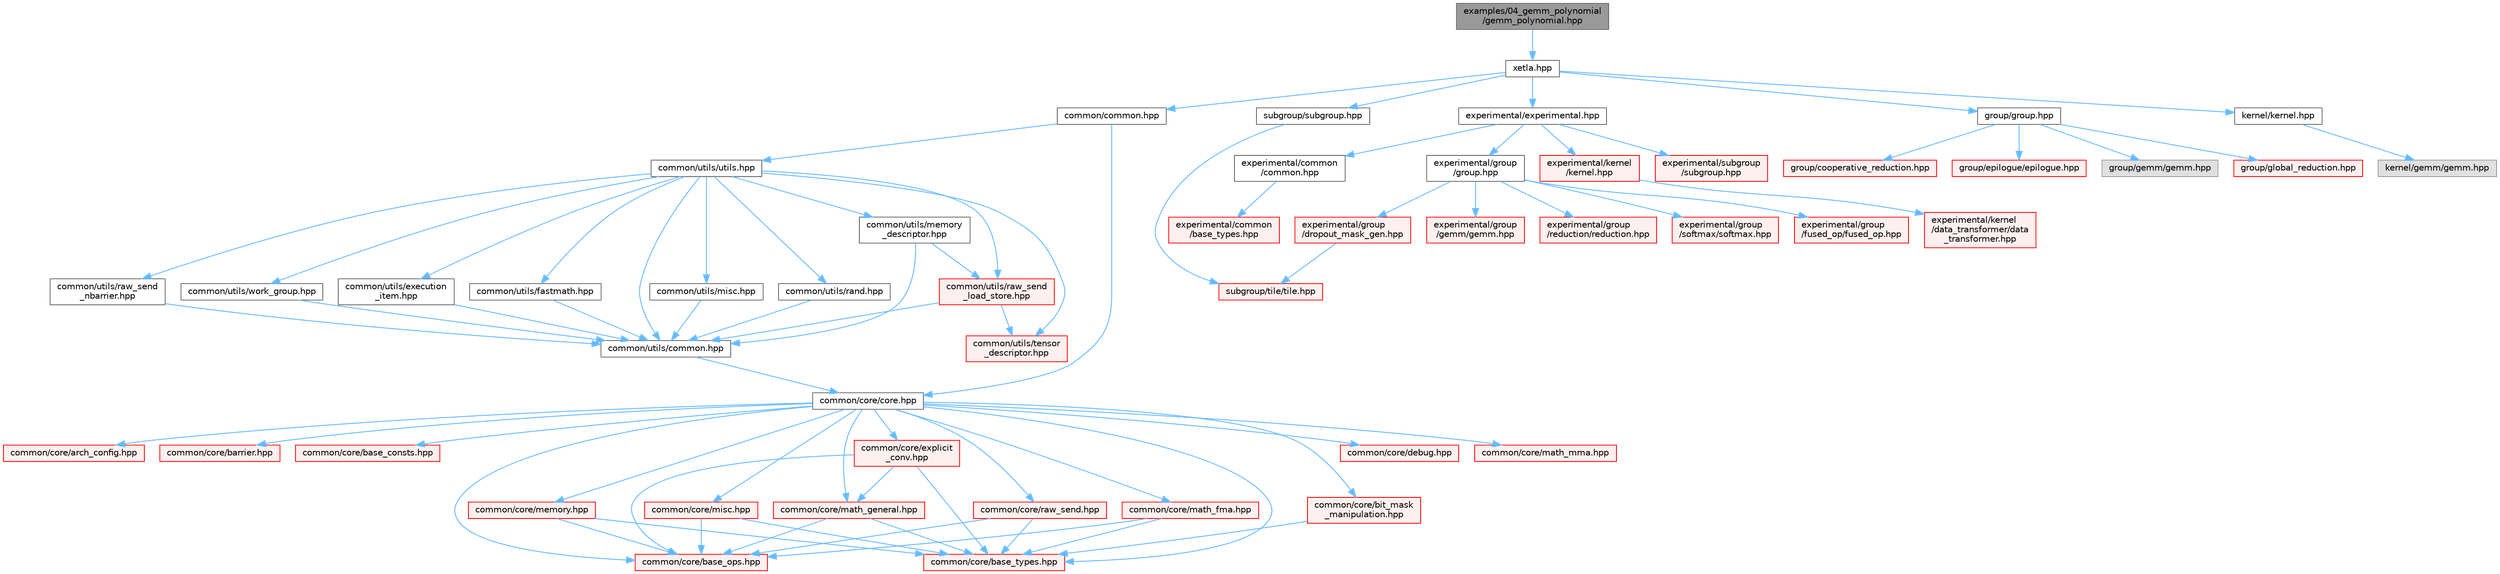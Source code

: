 digraph "examples/04_gemm_polynomial/gemm_polynomial.hpp"
{
 // LATEX_PDF_SIZE
  bgcolor="transparent";
  edge [fontname=Helvetica,fontsize=10,labelfontname=Helvetica,labelfontsize=10];
  node [fontname=Helvetica,fontsize=10,shape=box,height=0.2,width=0.4];
  Node1 [id="Node000001",label="examples/04_gemm_polynomial\l/gemm_polynomial.hpp",height=0.2,width=0.4,color="gray40", fillcolor="grey60", style="filled", fontcolor="black",tooltip=" "];
  Node1 -> Node2 [id="edge1_Node000001_Node000002",color="steelblue1",style="solid",tooltip=" "];
  Node2 [id="Node000002",label="xetla.hpp",height=0.2,width=0.4,color="grey40", fillcolor="white", style="filled",URL="$xetla_8hpp.html",tooltip="C++ API."];
  Node2 -> Node3 [id="edge2_Node000002_Node000003",color="steelblue1",style="solid",tooltip=" "];
  Node3 [id="Node000003",label="common/common.hpp",height=0.2,width=0.4,color="grey40", fillcolor="white", style="filled",URL="$common_2common_8hpp.html",tooltip="C++ API."];
  Node3 -> Node4 [id="edge3_Node000003_Node000004",color="steelblue1",style="solid",tooltip=" "];
  Node4 [id="Node000004",label="common/core/core.hpp",height=0.2,width=0.4,color="grey40", fillcolor="white", style="filled",URL="$core_8hpp.html",tooltip="C++ API."];
  Node4 -> Node5 [id="edge4_Node000004_Node000005",color="steelblue1",style="solid",tooltip=" "];
  Node5 [id="Node000005",label="common/core/arch_config.hpp",height=0.2,width=0.4,color="red", fillcolor="#FFF0F0", style="filled",URL="$arch__config_8hpp.html",tooltip="C++ API."];
  Node4 -> Node9 [id="edge5_Node000004_Node000009",color="steelblue1",style="solid",tooltip=" "];
  Node9 [id="Node000009",label="common/core/barrier.hpp",height=0.2,width=0.4,color="red", fillcolor="#FFF0F0", style="filled",URL="$barrier_8hpp.html",tooltip="C++ API."];
  Node4 -> Node10 [id="edge6_Node000004_Node000010",color="steelblue1",style="solid",tooltip=" "];
  Node10 [id="Node000010",label="common/core/base_consts.hpp",height=0.2,width=0.4,color="red", fillcolor="#FFF0F0", style="filled",URL="$base__consts_8hpp.html",tooltip="C++ API."];
  Node4 -> Node11 [id="edge7_Node000004_Node000011",color="steelblue1",style="solid",tooltip=" "];
  Node11 [id="Node000011",label="common/core/base_ops.hpp",height=0.2,width=0.4,color="red", fillcolor="#FFF0F0", style="filled",URL="$base__ops_8hpp.html",tooltip="C++ API."];
  Node4 -> Node12 [id="edge8_Node000004_Node000012",color="steelblue1",style="solid",tooltip=" "];
  Node12 [id="Node000012",label="common/core/base_types.hpp",height=0.2,width=0.4,color="red", fillcolor="#FFF0F0", style="filled",URL="$common_2core_2base__types_8hpp.html",tooltip="C++ API."];
  Node4 -> Node13 [id="edge9_Node000004_Node000013",color="steelblue1",style="solid",tooltip=" "];
  Node13 [id="Node000013",label="common/core/bit_mask\l_manipulation.hpp",height=0.2,width=0.4,color="red", fillcolor="#FFF0F0", style="filled",URL="$bit__mask__manipulation_8hpp.html",tooltip="C++ API."];
  Node13 -> Node12 [id="edge10_Node000013_Node000012",color="steelblue1",style="solid",tooltip=" "];
  Node4 -> Node14 [id="edge11_Node000004_Node000014",color="steelblue1",style="solid",tooltip=" "];
  Node14 [id="Node000014",label="common/core/debug.hpp",height=0.2,width=0.4,color="red", fillcolor="#FFF0F0", style="filled",URL="$debug_8hpp.html",tooltip=" "];
  Node4 -> Node15 [id="edge12_Node000004_Node000015",color="steelblue1",style="solid",tooltip=" "];
  Node15 [id="Node000015",label="common/core/explicit\l_conv.hpp",height=0.2,width=0.4,color="red", fillcolor="#FFF0F0", style="filled",URL="$explicit__conv_8hpp.html",tooltip="C++ API."];
  Node15 -> Node11 [id="edge13_Node000015_Node000011",color="steelblue1",style="solid",tooltip=" "];
  Node15 -> Node12 [id="edge14_Node000015_Node000012",color="steelblue1",style="solid",tooltip=" "];
  Node15 -> Node16 [id="edge15_Node000015_Node000016",color="steelblue1",style="solid",tooltip=" "];
  Node16 [id="Node000016",label="common/core/math_general.hpp",height=0.2,width=0.4,color="red", fillcolor="#FFF0F0", style="filled",URL="$math__general_8hpp.html",tooltip="C++ API."];
  Node16 -> Node11 [id="edge16_Node000016_Node000011",color="steelblue1",style="solid",tooltip=" "];
  Node16 -> Node12 [id="edge17_Node000016_Node000012",color="steelblue1",style="solid",tooltip=" "];
  Node4 -> Node17 [id="edge18_Node000004_Node000017",color="steelblue1",style="solid",tooltip=" "];
  Node17 [id="Node000017",label="common/core/math_fma.hpp",height=0.2,width=0.4,color="red", fillcolor="#FFF0F0", style="filled",URL="$math__fma_8hpp.html",tooltip="C++ API."];
  Node17 -> Node11 [id="edge19_Node000017_Node000011",color="steelblue1",style="solid",tooltip=" "];
  Node17 -> Node12 [id="edge20_Node000017_Node000012",color="steelblue1",style="solid",tooltip=" "];
  Node4 -> Node16 [id="edge21_Node000004_Node000016",color="steelblue1",style="solid",tooltip=" "];
  Node4 -> Node18 [id="edge22_Node000004_Node000018",color="steelblue1",style="solid",tooltip=" "];
  Node18 [id="Node000018",label="common/core/math_mma.hpp",height=0.2,width=0.4,color="red", fillcolor="#FFF0F0", style="filled",URL="$math__mma_8hpp.html",tooltip="C++ API."];
  Node4 -> Node19 [id="edge23_Node000004_Node000019",color="steelblue1",style="solid",tooltip=" "];
  Node19 [id="Node000019",label="common/core/memory.hpp",height=0.2,width=0.4,color="red", fillcolor="#FFF0F0", style="filled",URL="$memory_8hpp.html",tooltip="C++ API."];
  Node19 -> Node11 [id="edge24_Node000019_Node000011",color="steelblue1",style="solid",tooltip=" "];
  Node19 -> Node12 [id="edge25_Node000019_Node000012",color="steelblue1",style="solid",tooltip=" "];
  Node4 -> Node22 [id="edge26_Node000004_Node000022",color="steelblue1",style="solid",tooltip=" "];
  Node22 [id="Node000022",label="common/core/misc.hpp",height=0.2,width=0.4,color="red", fillcolor="#FFF0F0", style="filled",URL="$core_2misc_8hpp.html",tooltip="C++ API."];
  Node22 -> Node11 [id="edge27_Node000022_Node000011",color="steelblue1",style="solid",tooltip=" "];
  Node22 -> Node12 [id="edge28_Node000022_Node000012",color="steelblue1",style="solid",tooltip=" "];
  Node4 -> Node23 [id="edge29_Node000004_Node000023",color="steelblue1",style="solid",tooltip=" "];
  Node23 [id="Node000023",label="common/core/raw_send.hpp",height=0.2,width=0.4,color="red", fillcolor="#FFF0F0", style="filled",URL="$raw__send_8hpp.html",tooltip="C++ API."];
  Node23 -> Node11 [id="edge30_Node000023_Node000011",color="steelblue1",style="solid",tooltip=" "];
  Node23 -> Node12 [id="edge31_Node000023_Node000012",color="steelblue1",style="solid",tooltip=" "];
  Node3 -> Node24 [id="edge32_Node000003_Node000024",color="steelblue1",style="solid",tooltip=" "];
  Node24 [id="Node000024",label="common/utils/utils.hpp",height=0.2,width=0.4,color="grey40", fillcolor="white", style="filled",URL="$utils_8hpp.html",tooltip=" "];
  Node24 -> Node25 [id="edge33_Node000024_Node000025",color="steelblue1",style="solid",tooltip=" "];
  Node25 [id="Node000025",label="common/utils/common.hpp",height=0.2,width=0.4,color="grey40", fillcolor="white", style="filled",URL="$common_2utils_2common_8hpp.html",tooltip="C++ API."];
  Node25 -> Node4 [id="edge34_Node000025_Node000004",color="steelblue1",style="solid",tooltip=" "];
  Node24 -> Node26 [id="edge35_Node000024_Node000026",color="steelblue1",style="solid",tooltip=" "];
  Node26 [id="Node000026",label="common/utils/execution\l_item.hpp",height=0.2,width=0.4,color="grey40", fillcolor="white", style="filled",URL="$execution__item_8hpp.html",tooltip="C++ API."];
  Node26 -> Node25 [id="edge36_Node000026_Node000025",color="steelblue1",style="solid",tooltip=" "];
  Node24 -> Node27 [id="edge37_Node000024_Node000027",color="steelblue1",style="solid",tooltip=" "];
  Node27 [id="Node000027",label="common/utils/fastmath.hpp",height=0.2,width=0.4,color="grey40", fillcolor="white", style="filled",URL="$fastmath_8hpp.html",tooltip="C++ API."];
  Node27 -> Node25 [id="edge38_Node000027_Node000025",color="steelblue1",style="solid",tooltip=" "];
  Node24 -> Node28 [id="edge39_Node000024_Node000028",color="steelblue1",style="solid",tooltip=" "];
  Node28 [id="Node000028",label="common/utils/memory\l_descriptor.hpp",height=0.2,width=0.4,color="grey40", fillcolor="white", style="filled",URL="$memory__descriptor_8hpp.html",tooltip="C++ API."];
  Node28 -> Node25 [id="edge40_Node000028_Node000025",color="steelblue1",style="solid",tooltip=" "];
  Node28 -> Node29 [id="edge41_Node000028_Node000029",color="steelblue1",style="solid",tooltip=" "];
  Node29 [id="Node000029",label="common/utils/raw_send\l_load_store.hpp",height=0.2,width=0.4,color="red", fillcolor="#FFF0F0", style="filled",URL="$raw__send__load__store_8hpp.html",tooltip="C++ API."];
  Node29 -> Node25 [id="edge42_Node000029_Node000025",color="steelblue1",style="solid",tooltip=" "];
  Node29 -> Node21 [id="edge43_Node000029_Node000021",color="steelblue1",style="solid",tooltip=" "];
  Node21 [id="Node000021",label="common/utils/tensor\l_descriptor.hpp",height=0.2,width=0.4,color="red", fillcolor="#FFF0F0", style="filled",URL="$tensor__descriptor_8hpp.html",tooltip="C++ API."];
  Node24 -> Node30 [id="edge44_Node000024_Node000030",color="steelblue1",style="solid",tooltip=" "];
  Node30 [id="Node000030",label="common/utils/misc.hpp",height=0.2,width=0.4,color="grey40", fillcolor="white", style="filled",URL="$utils_2misc_8hpp.html",tooltip="C++ API."];
  Node30 -> Node25 [id="edge45_Node000030_Node000025",color="steelblue1",style="solid",tooltip=" "];
  Node24 -> Node31 [id="edge46_Node000024_Node000031",color="steelblue1",style="solid",tooltip=" "];
  Node31 [id="Node000031",label="common/utils/rand.hpp",height=0.2,width=0.4,color="grey40", fillcolor="white", style="filled",URL="$rand_8hpp.html",tooltip="C++ API."];
  Node31 -> Node25 [id="edge47_Node000031_Node000025",color="steelblue1",style="solid",tooltip=" "];
  Node24 -> Node29 [id="edge48_Node000024_Node000029",color="steelblue1",style="solid",tooltip=" "];
  Node24 -> Node32 [id="edge49_Node000024_Node000032",color="steelblue1",style="solid",tooltip=" "];
  Node32 [id="Node000032",label="common/utils/raw_send\l_nbarrier.hpp",height=0.2,width=0.4,color="grey40", fillcolor="white", style="filled",URL="$raw__send__nbarrier_8hpp.html",tooltip="C++ API."];
  Node32 -> Node25 [id="edge50_Node000032_Node000025",color="steelblue1",style="solid",tooltip=" "];
  Node24 -> Node21 [id="edge51_Node000024_Node000021",color="steelblue1",style="solid",tooltip=" "];
  Node24 -> Node33 [id="edge52_Node000024_Node000033",color="steelblue1",style="solid",tooltip=" "];
  Node33 [id="Node000033",label="common/utils/work_group.hpp",height=0.2,width=0.4,color="grey40", fillcolor="white", style="filled",URL="$work__group_8hpp.html",tooltip="C++ API."];
  Node33 -> Node25 [id="edge53_Node000033_Node000025",color="steelblue1",style="solid",tooltip=" "];
  Node2 -> Node34 [id="edge54_Node000002_Node000034",color="steelblue1",style="solid",tooltip=" "];
  Node34 [id="Node000034",label="experimental/experimental.hpp",height=0.2,width=0.4,color="grey40", fillcolor="white", style="filled",URL="$experimental_8hpp.html",tooltip="C++ API."];
  Node34 -> Node35 [id="edge55_Node000034_Node000035",color="steelblue1",style="solid",tooltip=" "];
  Node35 [id="Node000035",label="experimental/common\l/common.hpp",height=0.2,width=0.4,color="grey40", fillcolor="white", style="filled",URL="$experimental_2common_2common_8hpp.html",tooltip="C++ API."];
  Node35 -> Node36 [id="edge56_Node000035_Node000036",color="steelblue1",style="solid",tooltip=" "];
  Node36 [id="Node000036",label="experimental/common\l/base_types.hpp",height=0.2,width=0.4,color="red", fillcolor="#FFF0F0", style="filled",URL="$experimental_2common_2base__types_8hpp.html",tooltip="C++ API."];
  Node34 -> Node38 [id="edge57_Node000034_Node000038",color="steelblue1",style="solid",tooltip=" "];
  Node38 [id="Node000038",label="experimental/group\l/group.hpp",height=0.2,width=0.4,color="grey40", fillcolor="white", style="filled",URL="$experimental_2group_2group_8hpp.html",tooltip="C++ API."];
  Node38 -> Node39 [id="edge58_Node000038_Node000039",color="steelblue1",style="solid",tooltip=" "];
  Node39 [id="Node000039",label="experimental/group\l/dropout_mask_gen.hpp",height=0.2,width=0.4,color="red", fillcolor="#FFF0F0", style="filled",URL="$dropout__mask__gen_8hpp.html",tooltip="C++ API."];
  Node39 -> Node40 [id="edge59_Node000039_Node000040",color="steelblue1",style="solid",tooltip=" "];
  Node40 [id="Node000040",label="subgroup/tile/tile.hpp",height=0.2,width=0.4,color="red", fillcolor="#FFF0F0", style="filled",URL="$tile_8hpp.html",tooltip="C++ API."];
  Node38 -> Node53 [id="edge60_Node000038_Node000053",color="steelblue1",style="solid",tooltip=" "];
  Node53 [id="Node000053",label="experimental/group\l/fused_op/fused_op.hpp",height=0.2,width=0.4,color="red", fillcolor="#FFF0F0", style="filled",URL="$fused__op_8hpp.html",tooltip="C++ API."];
  Node38 -> Node60 [id="edge61_Node000038_Node000060",color="steelblue1",style="solid",tooltip=" "];
  Node60 [id="Node000060",label="experimental/group\l/gemm/gemm.hpp",height=0.2,width=0.4,color="red", fillcolor="#FFF0F0", style="filled",URL="$experimental_2group_2gemm_2gemm_8hpp.html",tooltip="C++ API."];
  Node38 -> Node67 [id="edge62_Node000038_Node000067",color="steelblue1",style="solid",tooltip=" "];
  Node67 [id="Node000067",label="experimental/group\l/reduction/reduction.hpp",height=0.2,width=0.4,color="red", fillcolor="#FFF0F0", style="filled",URL="$experimental_2group_2reduction_2reduction_8hpp.html",tooltip="C++ API."];
  Node38 -> Node71 [id="edge63_Node000038_Node000071",color="steelblue1",style="solid",tooltip=" "];
  Node71 [id="Node000071",label="experimental/group\l/softmax/softmax.hpp",height=0.2,width=0.4,color="red", fillcolor="#FFF0F0", style="filled",URL="$include_2experimental_2group_2softmax_2softmax_8hpp.html",tooltip="C++ API."];
  Node34 -> Node78 [id="edge64_Node000034_Node000078",color="steelblue1",style="solid",tooltip=" "];
  Node78 [id="Node000078",label="experimental/kernel\l/kernel.hpp",height=0.2,width=0.4,color="red", fillcolor="#FFF0F0", style="filled",URL="$experimental_2kernel_2kernel_8hpp.html",tooltip="C++ API."];
  Node78 -> Node79 [id="edge65_Node000078_Node000079",color="steelblue1",style="solid",tooltip=" "];
  Node79 [id="Node000079",label="experimental/kernel\l/data_transformer/data\l_transformer.hpp",height=0.2,width=0.4,color="red", fillcolor="#FFF0F0", style="filled",URL="$data__transformer_8hpp.html",tooltip="C++ API."];
  Node34 -> Node62 [id="edge66_Node000034_Node000062",color="steelblue1",style="solid",tooltip=" "];
  Node62 [id="Node000062",label="experimental/subgroup\l/subgroup.hpp",height=0.2,width=0.4,color="red", fillcolor="#FFF0F0", style="filled",URL="$experimental_2subgroup_2subgroup_8hpp.html",tooltip="C++ API."];
  Node2 -> Node102 [id="edge67_Node000002_Node000102",color="steelblue1",style="solid",tooltip=" "];
  Node102 [id="Node000102",label="group/group.hpp",height=0.2,width=0.4,color="grey40", fillcolor="white", style="filled",URL="$group_2group_8hpp.html",tooltip="C++ API."];
  Node102 -> Node103 [id="edge68_Node000102_Node000103",color="steelblue1",style="solid",tooltip=" "];
  Node103 [id="Node000103",label="group/cooperative_reduction.hpp",height=0.2,width=0.4,color="red", fillcolor="#FFF0F0", style="filled",URL="$cooperative__reduction_8hpp.html",tooltip="C++ API."];
  Node102 -> Node104 [id="edge69_Node000102_Node000104",color="steelblue1",style="solid",tooltip=" "];
  Node104 [id="Node000104",label="group/epilogue/epilogue.hpp",height=0.2,width=0.4,color="red", fillcolor="#FFF0F0", style="filled",URL="$epilogue_8hpp.html",tooltip="C++ API."];
  Node102 -> Node113 [id="edge70_Node000102_Node000113",color="steelblue1",style="solid",tooltip=" "];
  Node113 [id="Node000113",label="group/gemm/gemm.hpp",height=0.2,width=0.4,color="grey60", fillcolor="#E0E0E0", style="filled",tooltip=" "];
  Node102 -> Node114 [id="edge71_Node000102_Node000114",color="steelblue1",style="solid",tooltip=" "];
  Node114 [id="Node000114",label="group/global_reduction.hpp",height=0.2,width=0.4,color="red", fillcolor="#FFF0F0", style="filled",URL="$global__reduction_8hpp.html",tooltip="C++ API."];
  Node2 -> Node115 [id="edge72_Node000002_Node000115",color="steelblue1",style="solid",tooltip=" "];
  Node115 [id="Node000115",label="kernel/kernel.hpp",height=0.2,width=0.4,color="grey40", fillcolor="white", style="filled",URL="$kernel_2kernel_8hpp.html",tooltip="C++ API."];
  Node115 -> Node116 [id="edge73_Node000115_Node000116",color="steelblue1",style="solid",tooltip=" "];
  Node116 [id="Node000116",label="kernel/gemm/gemm.hpp",height=0.2,width=0.4,color="grey60", fillcolor="#E0E0E0", style="filled",tooltip=" "];
  Node2 -> Node117 [id="edge74_Node000002_Node000117",color="steelblue1",style="solid",tooltip=" "];
  Node117 [id="Node000117",label="subgroup/subgroup.hpp",height=0.2,width=0.4,color="grey40", fillcolor="white", style="filled",URL="$subgroup_2subgroup_8hpp.html",tooltip="C++ API."];
  Node117 -> Node40 [id="edge75_Node000117_Node000040",color="steelblue1",style="solid",tooltip=" "];
}
